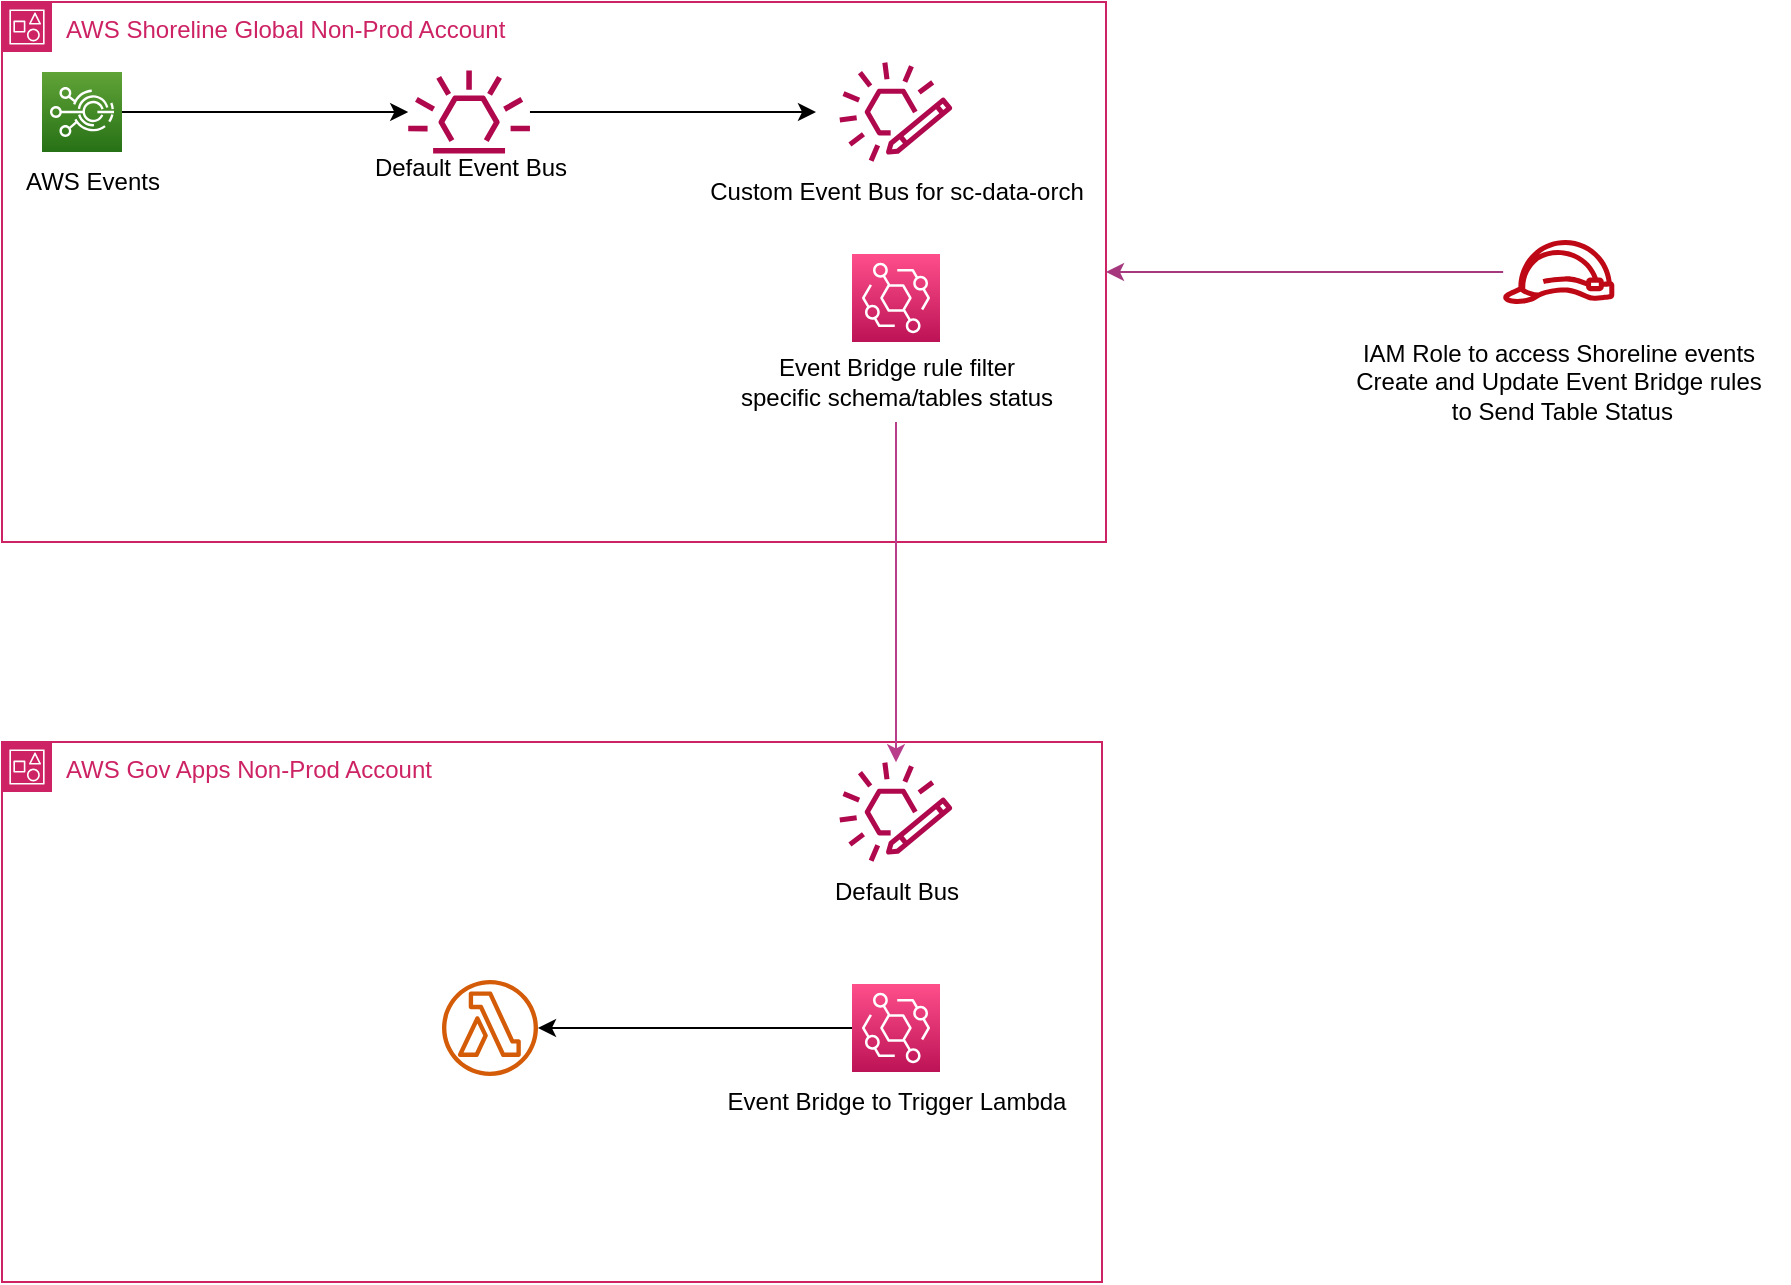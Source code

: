 <mxfile version="21.3.6" type="github">
  <diagram name="Page-1" id="35pqKoHUVtBYQdD1kzEH">
    <mxGraphModel dx="1048" dy="446" grid="1" gridSize="10" guides="1" tooltips="1" connect="1" arrows="1" fold="1" page="1" pageScale="1" pageWidth="827" pageHeight="1169" math="0" shadow="0">
      <root>
        <mxCell id="0" />
        <mxCell id="1" parent="0" />
        <mxCell id="cvgiTLHkZxJhIL0Y9kGM-1" value="AWS Shoreline Global Non-Prod Account" style="points=[[0,0],[0.25,0],[0.5,0],[0.75,0],[1,0],[1,0.25],[1,0.5],[1,0.75],[1,1],[0.75,1],[0.5,1],[0.25,1],[0,1],[0,0.75],[0,0.5],[0,0.25]];outlineConnect=0;gradientColor=none;html=1;whiteSpace=wrap;fontSize=12;fontStyle=0;container=1;pointerEvents=0;collapsible=0;recursiveResize=0;shape=mxgraph.aws4.group;grIcon=mxgraph.aws4.group_account;strokeColor=#CD2264;fillColor=none;verticalAlign=top;align=left;spacingLeft=30;fontColor=#CD2264;dashed=0;" parent="1" vertex="1">
          <mxGeometry x="180" y="50" width="552" height="270" as="geometry" />
        </mxCell>
        <mxCell id="cvgiTLHkZxJhIL0Y9kGM-33" value="" style="edgeStyle=orthogonalEdgeStyle;rounded=0;orthogonalLoop=1;jettySize=auto;html=1;" parent="cvgiTLHkZxJhIL0Y9kGM-1" source="r8ijON2OsOiev5sQsJvA-1" edge="1">
          <mxGeometry relative="1" as="geometry">
            <mxPoint x="407" y="55" as="targetPoint" />
          </mxGeometry>
        </mxCell>
        <mxCell id="cvgiTLHkZxJhIL0Y9kGM-3" value="" style="sketch=0;points=[[0,0,0],[0.25,0,0],[0.5,0,0],[0.75,0,0],[1,0,0],[0,1,0],[0.25,1,0],[0.5,1,0],[0.75,1,0],[1,1,0],[0,0.25,0],[0,0.5,0],[0,0.75,0],[1,0.25,0],[1,0.5,0],[1,0.75,0]];outlineConnect=0;fontColor=#232F3E;gradientColor=#60A337;gradientDirection=north;fillColor=#277116;strokeColor=#ffffff;dashed=0;verticalLabelPosition=bottom;verticalAlign=top;align=center;html=1;fontSize=12;fontStyle=0;aspect=fixed;shape=mxgraph.aws4.resourceIcon;resIcon=mxgraph.aws4.iot_events;" parent="cvgiTLHkZxJhIL0Y9kGM-1" vertex="1">
          <mxGeometry x="20" y="35" width="40" height="40" as="geometry" />
        </mxCell>
        <mxCell id="cvgiTLHkZxJhIL0Y9kGM-4" value="AWS Events" style="text;html=1;align=center;verticalAlign=middle;resizable=0;points=[];autosize=1;strokeColor=none;fillColor=none;" parent="cvgiTLHkZxJhIL0Y9kGM-1" vertex="1">
          <mxGeometry y="75" width="90" height="30" as="geometry" />
        </mxCell>
        <mxCell id="cvgiTLHkZxJhIL0Y9kGM-7" value="" style="sketch=0;points=[[0,0,0],[0.25,0,0],[0.5,0,0],[0.75,0,0],[1,0,0],[0,1,0],[0.25,1,0],[0.5,1,0],[0.75,1,0],[1,1,0],[0,0.25,0],[0,0.5,0],[0,0.75,0],[1,0.25,0],[1,0.5,0],[1,0.75,0]];outlineConnect=0;fontColor=#232F3E;gradientColor=#FF4F8B;gradientDirection=north;fillColor=#BC1356;strokeColor=#ffffff;dashed=0;verticalLabelPosition=bottom;verticalAlign=top;align=center;html=1;fontSize=12;fontStyle=0;aspect=fixed;shape=mxgraph.aws4.resourceIcon;resIcon=mxgraph.aws4.eventbridge;" parent="cvgiTLHkZxJhIL0Y9kGM-1" vertex="1">
          <mxGeometry x="425" y="126" width="44" height="44" as="geometry" />
        </mxCell>
        <mxCell id="cvgiTLHkZxJhIL0Y9kGM-8" value="Event Bridge rule filter &lt;br&gt;specific schema/tables status" style="text;html=1;align=center;verticalAlign=middle;resizable=0;points=[];autosize=1;strokeColor=none;fillColor=none;" parent="cvgiTLHkZxJhIL0Y9kGM-1" vertex="1">
          <mxGeometry x="357" y="170" width="180" height="40" as="geometry" />
        </mxCell>
        <mxCell id="cvgiTLHkZxJhIL0Y9kGM-10" value="" style="sketch=0;outlineConnect=0;fontColor=#232F3E;gradientColor=none;fillColor=#B0084D;strokeColor=none;dashed=0;verticalLabelPosition=bottom;verticalAlign=top;align=center;html=1;fontSize=12;fontStyle=0;aspect=fixed;pointerEvents=1;shape=mxgraph.aws4.eventbridge_custom_event_bus_resource;" parent="cvgiTLHkZxJhIL0Y9kGM-1" vertex="1">
          <mxGeometry x="418.74" y="30" width="56.52" height="50" as="geometry" />
        </mxCell>
        <mxCell id="cvgiTLHkZxJhIL0Y9kGM-11" value="Custom Event Bus for sc-data-orch" style="text;html=1;align=center;verticalAlign=middle;resizable=0;points=[];autosize=1;strokeColor=none;fillColor=none;" parent="cvgiTLHkZxJhIL0Y9kGM-1" vertex="1">
          <mxGeometry x="342" y="80" width="210" height="30" as="geometry" />
        </mxCell>
        <mxCell id="r8ijON2OsOiev5sQsJvA-2" value="" style="edgeStyle=orthogonalEdgeStyle;rounded=0;orthogonalLoop=1;jettySize=auto;html=1;" edge="1" parent="cvgiTLHkZxJhIL0Y9kGM-1" source="cvgiTLHkZxJhIL0Y9kGM-3" target="r8ijON2OsOiev5sQsJvA-1">
          <mxGeometry relative="1" as="geometry">
            <mxPoint x="587" y="105" as="targetPoint" />
            <mxPoint x="240" y="105" as="sourcePoint" />
          </mxGeometry>
        </mxCell>
        <mxCell id="r8ijON2OsOiev5sQsJvA-1" value="" style="sketch=0;outlineConnect=0;fontColor=#232F3E;gradientColor=none;fillColor=#B0084D;strokeColor=none;dashed=0;verticalLabelPosition=bottom;verticalAlign=top;align=center;html=1;fontSize=12;fontStyle=0;aspect=fixed;pointerEvents=1;shape=mxgraph.aws4.eventbridge_default_event_bus_resource;" vertex="1" parent="cvgiTLHkZxJhIL0Y9kGM-1">
          <mxGeometry x="203" y="34.25" width="61.08" height="41.5" as="geometry" />
        </mxCell>
        <mxCell id="r8ijON2OsOiev5sQsJvA-3" value="Default Event Bus" style="text;html=1;align=center;verticalAlign=middle;resizable=0;points=[];autosize=1;strokeColor=none;fillColor=none;" vertex="1" parent="cvgiTLHkZxJhIL0Y9kGM-1">
          <mxGeometry x="173.54" y="68" width="120" height="30" as="geometry" />
        </mxCell>
        <mxCell id="cvgiTLHkZxJhIL0Y9kGM-2" value="" style="sketch=0;outlineConnect=0;fontColor=#232F3E;gradientColor=none;fillColor=#BF0816;strokeColor=none;dashed=0;verticalLabelPosition=bottom;verticalAlign=top;align=center;html=1;fontSize=12;fontStyle=0;aspect=fixed;pointerEvents=1;shape=mxgraph.aws4.role;" parent="1" vertex="1">
          <mxGeometry x="930" y="169" width="56.73" height="32" as="geometry" />
        </mxCell>
        <mxCell id="cvgiTLHkZxJhIL0Y9kGM-5" value="IAM Role to access Shoreline events&lt;br&gt;Create and Update Event Bridge rules&lt;br style=&quot;border-color: var(--border-color);&quot;&gt;&amp;nbsp;to Send Table Status" style="text;html=1;align=center;verticalAlign=middle;resizable=0;points=[];autosize=1;strokeColor=none;fillColor=none;" parent="1" vertex="1">
          <mxGeometry x="843.36" y="210" width="230" height="60" as="geometry" />
        </mxCell>
        <mxCell id="cvgiTLHkZxJhIL0Y9kGM-6" value="" style="endArrow=classic;html=1;rounded=0;fillColor=#AD429B;strokeColor=#A6387E;" parent="1" source="cvgiTLHkZxJhIL0Y9kGM-2" target="cvgiTLHkZxJhIL0Y9kGM-1" edge="1">
          <mxGeometry width="50" height="50" relative="1" as="geometry">
            <mxPoint x="670" y="180" as="sourcePoint" />
            <mxPoint x="720" y="130" as="targetPoint" />
          </mxGeometry>
        </mxCell>
        <mxCell id="cvgiTLHkZxJhIL0Y9kGM-20" value="AWS Gov Apps Non-Prod Account" style="points=[[0,0],[0.25,0],[0.5,0],[0.75,0],[1,0],[1,0.25],[1,0.5],[1,0.75],[1,1],[0.75,1],[0.5,1],[0.25,1],[0,1],[0,0.75],[0,0.5],[0,0.25]];outlineConnect=0;gradientColor=none;html=1;whiteSpace=wrap;fontSize=12;fontStyle=0;container=1;pointerEvents=0;collapsible=0;recursiveResize=0;shape=mxgraph.aws4.group;grIcon=mxgraph.aws4.group_account;strokeColor=#CD2264;fillColor=none;verticalAlign=top;align=left;spacingLeft=30;fontColor=#CD2264;dashed=0;" parent="1" vertex="1">
          <mxGeometry x="180" y="420" width="550" height="270" as="geometry" />
        </mxCell>
        <mxCell id="cvgiTLHkZxJhIL0Y9kGM-32" style="edgeStyle=orthogonalEdgeStyle;rounded=0;orthogonalLoop=1;jettySize=auto;html=1;" parent="cvgiTLHkZxJhIL0Y9kGM-20" source="cvgiTLHkZxJhIL0Y9kGM-23" target="cvgiTLHkZxJhIL0Y9kGM-30" edge="1">
          <mxGeometry relative="1" as="geometry" />
        </mxCell>
        <mxCell id="cvgiTLHkZxJhIL0Y9kGM-23" value="" style="sketch=0;points=[[0,0,0],[0.25,0,0],[0.5,0,0],[0.75,0,0],[1,0,0],[0,1,0],[0.25,1,0],[0.5,1,0],[0.75,1,0],[1,1,0],[0,0.25,0],[0,0.5,0],[0,0.75,0],[1,0.25,0],[1,0.5,0],[1,0.75,0]];outlineConnect=0;fontColor=#232F3E;gradientColor=#FF4F8B;gradientDirection=north;fillColor=#BC1356;strokeColor=#ffffff;dashed=0;verticalLabelPosition=bottom;verticalAlign=top;align=center;html=1;fontSize=12;fontStyle=0;aspect=fixed;shape=mxgraph.aws4.resourceIcon;resIcon=mxgraph.aws4.eventbridge;" parent="cvgiTLHkZxJhIL0Y9kGM-20" vertex="1">
          <mxGeometry x="425" y="121" width="44" height="44" as="geometry" />
        </mxCell>
        <mxCell id="cvgiTLHkZxJhIL0Y9kGM-24" value="Event Bridge to Trigger Lambda" style="text;html=1;align=center;verticalAlign=middle;resizable=0;points=[];autosize=1;strokeColor=none;fillColor=none;" parent="cvgiTLHkZxJhIL0Y9kGM-20" vertex="1">
          <mxGeometry x="352" y="165" width="190" height="30" as="geometry" />
        </mxCell>
        <mxCell id="cvgiTLHkZxJhIL0Y9kGM-25" value="" style="sketch=0;outlineConnect=0;fontColor=#232F3E;gradientColor=none;fillColor=#B0084D;strokeColor=none;dashed=0;verticalLabelPosition=bottom;verticalAlign=top;align=center;html=1;fontSize=12;fontStyle=0;aspect=fixed;pointerEvents=1;shape=mxgraph.aws4.eventbridge_custom_event_bus_resource;" parent="cvgiTLHkZxJhIL0Y9kGM-20" vertex="1">
          <mxGeometry x="418.74" y="10" width="56.52" height="50" as="geometry" />
        </mxCell>
        <mxCell id="cvgiTLHkZxJhIL0Y9kGM-26" value="Default Bus" style="text;html=1;align=center;verticalAlign=middle;resizable=0;points=[];autosize=1;strokeColor=none;fillColor=none;" parent="cvgiTLHkZxJhIL0Y9kGM-20" vertex="1">
          <mxGeometry x="402" y="60" width="90" height="30" as="geometry" />
        </mxCell>
        <mxCell id="cvgiTLHkZxJhIL0Y9kGM-30" value="" style="sketch=0;outlineConnect=0;fontColor=#232F3E;gradientColor=none;fillColor=#D45B07;strokeColor=none;dashed=0;verticalLabelPosition=bottom;verticalAlign=top;align=center;html=1;fontSize=12;fontStyle=0;aspect=fixed;pointerEvents=1;shape=mxgraph.aws4.lambda_function;" parent="cvgiTLHkZxJhIL0Y9kGM-20" vertex="1">
          <mxGeometry x="220" y="119" width="48" height="48" as="geometry" />
        </mxCell>
        <mxCell id="cvgiTLHkZxJhIL0Y9kGM-27" value="" style="endArrow=classic;html=1;rounded=0;fillColor=#913782;strokeColor=#B83E8B;" parent="1" source="cvgiTLHkZxJhIL0Y9kGM-8" target="cvgiTLHkZxJhIL0Y9kGM-25" edge="1">
          <mxGeometry width="50" height="50" relative="1" as="geometry">
            <mxPoint x="701" y="350" as="sourcePoint" />
            <mxPoint x="620" y="350" as="targetPoint" />
          </mxGeometry>
        </mxCell>
      </root>
    </mxGraphModel>
  </diagram>
</mxfile>
